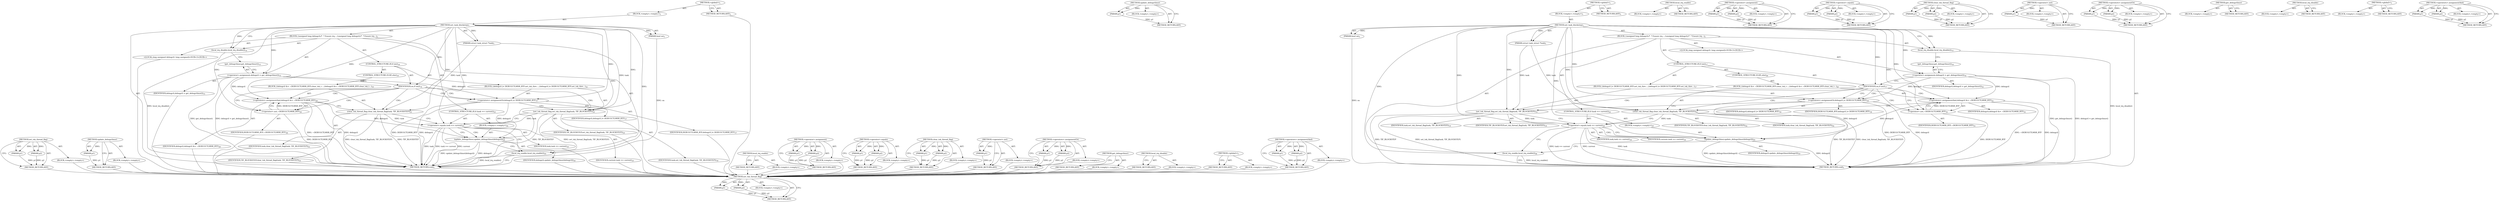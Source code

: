 digraph "&lt;operators&gt;.assignmentAnd" {
vulnerable_80 [label=<(METHOD,set_tsk_thread_flag)>];
vulnerable_81 [label=<(PARAM,p1)>];
vulnerable_82 [label=<(PARAM,p2)>];
vulnerable_83 [label=<(BLOCK,&lt;empty&gt;,&lt;empty&gt;)>];
vulnerable_84 [label=<(METHOD_RETURN,ANY)>];
vulnerable_104 [label=<(METHOD,update_debugctlmsr)>];
vulnerable_105 [label=<(PARAM,p1)>];
vulnerable_106 [label=<(BLOCK,&lt;empty&gt;,&lt;empty&gt;)>];
vulnerable_107 [label=<(METHOD_RETURN,ANY)>];
vulnerable_6 [label=<(METHOD,&lt;global&gt;)<SUB>1</SUB>>];
vulnerable_7 [label=<(BLOCK,&lt;empty&gt;,&lt;empty&gt;)<SUB>1</SUB>>];
vulnerable_8 [label=<(METHOD,set_task_blockstep)<SUB>1</SUB>>];
vulnerable_9 [label=<(PARAM,struct task_struct *task)<SUB>1</SUB>>];
vulnerable_10 [label=<(PARAM,bool on)<SUB>1</SUB>>];
vulnerable_11 [label=<(BLOCK,{
	unsigned long debugctl;

	/*
 	 * Ensure irq...,{
	unsigned long debugctl;

	/*
 	 * Ensure irq...)<SUB>2</SUB>>];
vulnerable_12 [label="<(LOCAL,long unsigned debugctl: long unsigned)<SUB>3</SUB>>"];
vulnerable_13 [label=<(local_irq_disable,local_irq_disable())<SUB>14</SUB>>];
vulnerable_14 [label=<(&lt;operator&gt;.assignment,debugctl = get_debugctlmsr())<SUB>15</SUB>>];
vulnerable_15 [label=<(IDENTIFIER,debugctl,debugctl = get_debugctlmsr())<SUB>15</SUB>>];
vulnerable_16 [label=<(get_debugctlmsr,get_debugctlmsr())<SUB>15</SUB>>];
vulnerable_17 [label=<(CONTROL_STRUCTURE,IF,if (on))<SUB>16</SUB>>];
vulnerable_18 [label=<(IDENTIFIER,on,if (on))<SUB>16</SUB>>];
vulnerable_19 [label=<(BLOCK,{
		debugctl |= DEBUGCTLMSR_BTF;
		set_tsk_thre...,{
		debugctl |= DEBUGCTLMSR_BTF;
		set_tsk_thre...)<SUB>16</SUB>>];
vulnerable_20 [label=<(&lt;operators&gt;.assignmentOr,debugctl |= DEBUGCTLMSR_BTF)<SUB>17</SUB>>];
vulnerable_21 [label=<(IDENTIFIER,debugctl,debugctl |= DEBUGCTLMSR_BTF)<SUB>17</SUB>>];
vulnerable_22 [label=<(IDENTIFIER,DEBUGCTLMSR_BTF,debugctl |= DEBUGCTLMSR_BTF)<SUB>17</SUB>>];
vulnerable_23 [label=<(set_tsk_thread_flag,set_tsk_thread_flag(task, TIF_BLOCKSTEP))<SUB>18</SUB>>];
vulnerable_24 [label=<(IDENTIFIER,task,set_tsk_thread_flag(task, TIF_BLOCKSTEP))<SUB>18</SUB>>];
vulnerable_25 [label=<(IDENTIFIER,TIF_BLOCKSTEP,set_tsk_thread_flag(task, TIF_BLOCKSTEP))<SUB>18</SUB>>];
vulnerable_26 [label=<(CONTROL_STRUCTURE,ELSE,else)<SUB>19</SUB>>];
vulnerable_27 [label=<(BLOCK,{
		debugctl &amp;= ~DEBUGCTLMSR_BTF;
		clear_tsk_t...,{
		debugctl &amp;= ~DEBUGCTLMSR_BTF;
		clear_tsk_t...)<SUB>19</SUB>>];
vulnerable_28 [label=<(&lt;operators&gt;.assignmentAnd,debugctl &amp;= ~DEBUGCTLMSR_BTF)<SUB>20</SUB>>];
vulnerable_29 [label=<(IDENTIFIER,debugctl,debugctl &amp;= ~DEBUGCTLMSR_BTF)<SUB>20</SUB>>];
vulnerable_30 [label=<(&lt;operator&gt;.not,~DEBUGCTLMSR_BTF)<SUB>20</SUB>>];
vulnerable_31 [label=<(IDENTIFIER,DEBUGCTLMSR_BTF,~DEBUGCTLMSR_BTF)<SUB>20</SUB>>];
vulnerable_32 [label=<(clear_tsk_thread_flag,clear_tsk_thread_flag(task, TIF_BLOCKSTEP))<SUB>21</SUB>>];
vulnerable_33 [label=<(IDENTIFIER,task,clear_tsk_thread_flag(task, TIF_BLOCKSTEP))<SUB>21</SUB>>];
vulnerable_34 [label=<(IDENTIFIER,TIF_BLOCKSTEP,clear_tsk_thread_flag(task, TIF_BLOCKSTEP))<SUB>21</SUB>>];
vulnerable_35 [label=<(CONTROL_STRUCTURE,IF,if (task == current))<SUB>23</SUB>>];
vulnerable_36 [label=<(&lt;operator&gt;.equals,task == current)<SUB>23</SUB>>];
vulnerable_37 [label=<(IDENTIFIER,task,task == current)<SUB>23</SUB>>];
vulnerable_38 [label=<(IDENTIFIER,current,task == current)<SUB>23</SUB>>];
vulnerable_39 [label=<(BLOCK,&lt;empty&gt;,&lt;empty&gt;)<SUB>24</SUB>>];
vulnerable_40 [label=<(update_debugctlmsr,update_debugctlmsr(debugctl))<SUB>24</SUB>>];
vulnerable_41 [label=<(IDENTIFIER,debugctl,update_debugctlmsr(debugctl))<SUB>24</SUB>>];
vulnerable_42 [label=<(local_irq_enable,local_irq_enable())<SUB>25</SUB>>];
vulnerable_43 [label=<(METHOD_RETURN,void)<SUB>1</SUB>>];
vulnerable_45 [label=<(METHOD_RETURN,ANY)<SUB>1</SUB>>];
vulnerable_108 [label=<(METHOD,local_irq_enable)>];
vulnerable_109 [label=<(BLOCK,&lt;empty&gt;,&lt;empty&gt;)>];
vulnerable_110 [label=<(METHOD_RETURN,ANY)>];
vulnerable_67 [label=<(METHOD,&lt;operator&gt;.assignment)>];
vulnerable_68 [label=<(PARAM,p1)>];
vulnerable_69 [label=<(PARAM,p2)>];
vulnerable_70 [label=<(BLOCK,&lt;empty&gt;,&lt;empty&gt;)>];
vulnerable_71 [label=<(METHOD_RETURN,ANY)>];
vulnerable_99 [label=<(METHOD,&lt;operator&gt;.equals)>];
vulnerable_100 [label=<(PARAM,p1)>];
vulnerable_101 [label=<(PARAM,p2)>];
vulnerable_102 [label=<(BLOCK,&lt;empty&gt;,&lt;empty&gt;)>];
vulnerable_103 [label=<(METHOD_RETURN,ANY)>];
vulnerable_94 [label=<(METHOD,clear_tsk_thread_flag)>];
vulnerable_95 [label=<(PARAM,p1)>];
vulnerable_96 [label=<(PARAM,p2)>];
vulnerable_97 [label=<(BLOCK,&lt;empty&gt;,&lt;empty&gt;)>];
vulnerable_98 [label=<(METHOD_RETURN,ANY)>];
vulnerable_90 [label=<(METHOD,&lt;operator&gt;.not)>];
vulnerable_91 [label=<(PARAM,p1)>];
vulnerable_92 [label=<(BLOCK,&lt;empty&gt;,&lt;empty&gt;)>];
vulnerable_93 [label=<(METHOD_RETURN,ANY)>];
vulnerable_75 [label=<(METHOD,&lt;operators&gt;.assignmentOr)>];
vulnerable_76 [label=<(PARAM,p1)>];
vulnerable_77 [label=<(PARAM,p2)>];
vulnerable_78 [label=<(BLOCK,&lt;empty&gt;,&lt;empty&gt;)>];
vulnerable_79 [label=<(METHOD_RETURN,ANY)>];
vulnerable_72 [label=<(METHOD,get_debugctlmsr)>];
vulnerable_73 [label=<(BLOCK,&lt;empty&gt;,&lt;empty&gt;)>];
vulnerable_74 [label=<(METHOD_RETURN,ANY)>];
vulnerable_64 [label=<(METHOD,local_irq_disable)>];
vulnerable_65 [label=<(BLOCK,&lt;empty&gt;,&lt;empty&gt;)>];
vulnerable_66 [label=<(METHOD_RETURN,ANY)>];
vulnerable_58 [label=<(METHOD,&lt;global&gt;)<SUB>1</SUB>>];
vulnerable_59 [label=<(BLOCK,&lt;empty&gt;,&lt;empty&gt;)>];
vulnerable_60 [label=<(METHOD_RETURN,ANY)>];
vulnerable_85 [label=<(METHOD,&lt;operators&gt;.assignmentAnd)>];
vulnerable_86 [label=<(PARAM,p1)>];
vulnerable_87 [label=<(PARAM,p2)>];
vulnerable_88 [label=<(BLOCK,&lt;empty&gt;,&lt;empty&gt;)>];
vulnerable_89 [label=<(METHOD_RETURN,ANY)>];
fixed_80 [label=<(METHOD,set_tsk_thread_flag)>];
fixed_81 [label=<(PARAM,p1)>];
fixed_82 [label=<(PARAM,p2)>];
fixed_83 [label=<(BLOCK,&lt;empty&gt;,&lt;empty&gt;)>];
fixed_84 [label=<(METHOD_RETURN,ANY)>];
fixed_104 [label=<(METHOD,update_debugctlmsr)>];
fixed_105 [label=<(PARAM,p1)>];
fixed_106 [label=<(BLOCK,&lt;empty&gt;,&lt;empty&gt;)>];
fixed_107 [label=<(METHOD_RETURN,ANY)>];
fixed_6 [label=<(METHOD,&lt;global&gt;)<SUB>1</SUB>>];
fixed_7 [label=<(BLOCK,&lt;empty&gt;,&lt;empty&gt;)<SUB>1</SUB>>];
fixed_8 [label=<(METHOD,set_task_blockstep)<SUB>1</SUB>>];
fixed_9 [label=<(PARAM,struct task_struct *task)<SUB>1</SUB>>];
fixed_10 [label=<(PARAM,bool on)<SUB>1</SUB>>];
fixed_11 [label=<(BLOCK,{
	unsigned long debugctl;

	/*
 	 * Ensure irq...,{
	unsigned long debugctl;

	/*
 	 * Ensure irq...)<SUB>2</SUB>>];
fixed_12 [label="<(LOCAL,long unsigned debugctl: long unsigned)<SUB>3</SUB>>"];
fixed_13 [label=<(local_irq_disable,local_irq_disable())<SUB>15</SUB>>];
fixed_14 [label=<(&lt;operator&gt;.assignment,debugctl = get_debugctlmsr())<SUB>16</SUB>>];
fixed_15 [label=<(IDENTIFIER,debugctl,debugctl = get_debugctlmsr())<SUB>16</SUB>>];
fixed_16 [label=<(get_debugctlmsr,get_debugctlmsr())<SUB>16</SUB>>];
fixed_17 [label=<(CONTROL_STRUCTURE,IF,if (on))<SUB>17</SUB>>];
fixed_18 [label=<(IDENTIFIER,on,if (on))<SUB>17</SUB>>];
fixed_19 [label=<(BLOCK,{
		debugctl |= DEBUGCTLMSR_BTF;
		set_tsk_thre...,{
		debugctl |= DEBUGCTLMSR_BTF;
		set_tsk_thre...)<SUB>17</SUB>>];
fixed_20 [label=<(&lt;operators&gt;.assignmentOr,debugctl |= DEBUGCTLMSR_BTF)<SUB>18</SUB>>];
fixed_21 [label=<(IDENTIFIER,debugctl,debugctl |= DEBUGCTLMSR_BTF)<SUB>18</SUB>>];
fixed_22 [label=<(IDENTIFIER,DEBUGCTLMSR_BTF,debugctl |= DEBUGCTLMSR_BTF)<SUB>18</SUB>>];
fixed_23 [label=<(set_tsk_thread_flag,set_tsk_thread_flag(task, TIF_BLOCKSTEP))<SUB>19</SUB>>];
fixed_24 [label=<(IDENTIFIER,task,set_tsk_thread_flag(task, TIF_BLOCKSTEP))<SUB>19</SUB>>];
fixed_25 [label=<(IDENTIFIER,TIF_BLOCKSTEP,set_tsk_thread_flag(task, TIF_BLOCKSTEP))<SUB>19</SUB>>];
fixed_26 [label=<(CONTROL_STRUCTURE,ELSE,else)<SUB>20</SUB>>];
fixed_27 [label=<(BLOCK,{
		debugctl &amp;= ~DEBUGCTLMSR_BTF;
		clear_tsk_t...,{
		debugctl &amp;= ~DEBUGCTLMSR_BTF;
		clear_tsk_t...)<SUB>20</SUB>>];
fixed_28 [label=<(&lt;operators&gt;.assignmentAnd,debugctl &amp;= ~DEBUGCTLMSR_BTF)<SUB>21</SUB>>];
fixed_29 [label=<(IDENTIFIER,debugctl,debugctl &amp;= ~DEBUGCTLMSR_BTF)<SUB>21</SUB>>];
fixed_30 [label=<(&lt;operator&gt;.not,~DEBUGCTLMSR_BTF)<SUB>21</SUB>>];
fixed_31 [label=<(IDENTIFIER,DEBUGCTLMSR_BTF,~DEBUGCTLMSR_BTF)<SUB>21</SUB>>];
fixed_32 [label=<(clear_tsk_thread_flag,clear_tsk_thread_flag(task, TIF_BLOCKSTEP))<SUB>22</SUB>>];
fixed_33 [label=<(IDENTIFIER,task,clear_tsk_thread_flag(task, TIF_BLOCKSTEP))<SUB>22</SUB>>];
fixed_34 [label=<(IDENTIFIER,TIF_BLOCKSTEP,clear_tsk_thread_flag(task, TIF_BLOCKSTEP))<SUB>22</SUB>>];
fixed_35 [label=<(CONTROL_STRUCTURE,IF,if (task == current))<SUB>24</SUB>>];
fixed_36 [label=<(&lt;operator&gt;.equals,task == current)<SUB>24</SUB>>];
fixed_37 [label=<(IDENTIFIER,task,task == current)<SUB>24</SUB>>];
fixed_38 [label=<(IDENTIFIER,current,task == current)<SUB>24</SUB>>];
fixed_39 [label=<(BLOCK,&lt;empty&gt;,&lt;empty&gt;)<SUB>25</SUB>>];
fixed_40 [label=<(update_debugctlmsr,update_debugctlmsr(debugctl))<SUB>25</SUB>>];
fixed_41 [label=<(IDENTIFIER,debugctl,update_debugctlmsr(debugctl))<SUB>25</SUB>>];
fixed_42 [label=<(local_irq_enable,local_irq_enable())<SUB>26</SUB>>];
fixed_43 [label=<(METHOD_RETURN,void)<SUB>1</SUB>>];
fixed_45 [label=<(METHOD_RETURN,ANY)<SUB>1</SUB>>];
fixed_108 [label=<(METHOD,local_irq_enable)>];
fixed_109 [label=<(BLOCK,&lt;empty&gt;,&lt;empty&gt;)>];
fixed_110 [label=<(METHOD_RETURN,ANY)>];
fixed_67 [label=<(METHOD,&lt;operator&gt;.assignment)>];
fixed_68 [label=<(PARAM,p1)>];
fixed_69 [label=<(PARAM,p2)>];
fixed_70 [label=<(BLOCK,&lt;empty&gt;,&lt;empty&gt;)>];
fixed_71 [label=<(METHOD_RETURN,ANY)>];
fixed_99 [label=<(METHOD,&lt;operator&gt;.equals)>];
fixed_100 [label=<(PARAM,p1)>];
fixed_101 [label=<(PARAM,p2)>];
fixed_102 [label=<(BLOCK,&lt;empty&gt;,&lt;empty&gt;)>];
fixed_103 [label=<(METHOD_RETURN,ANY)>];
fixed_94 [label=<(METHOD,clear_tsk_thread_flag)>];
fixed_95 [label=<(PARAM,p1)>];
fixed_96 [label=<(PARAM,p2)>];
fixed_97 [label=<(BLOCK,&lt;empty&gt;,&lt;empty&gt;)>];
fixed_98 [label=<(METHOD_RETURN,ANY)>];
fixed_90 [label=<(METHOD,&lt;operator&gt;.not)>];
fixed_91 [label=<(PARAM,p1)>];
fixed_92 [label=<(BLOCK,&lt;empty&gt;,&lt;empty&gt;)>];
fixed_93 [label=<(METHOD_RETURN,ANY)>];
fixed_75 [label=<(METHOD,&lt;operators&gt;.assignmentOr)>];
fixed_76 [label=<(PARAM,p1)>];
fixed_77 [label=<(PARAM,p2)>];
fixed_78 [label=<(BLOCK,&lt;empty&gt;,&lt;empty&gt;)>];
fixed_79 [label=<(METHOD_RETURN,ANY)>];
fixed_72 [label=<(METHOD,get_debugctlmsr)>];
fixed_73 [label=<(BLOCK,&lt;empty&gt;,&lt;empty&gt;)>];
fixed_74 [label=<(METHOD_RETURN,ANY)>];
fixed_64 [label=<(METHOD,local_irq_disable)>];
fixed_65 [label=<(BLOCK,&lt;empty&gt;,&lt;empty&gt;)>];
fixed_66 [label=<(METHOD_RETURN,ANY)>];
fixed_58 [label=<(METHOD,&lt;global&gt;)<SUB>1</SUB>>];
fixed_59 [label=<(BLOCK,&lt;empty&gt;,&lt;empty&gt;)>];
fixed_60 [label=<(METHOD_RETURN,ANY)>];
fixed_85 [label=<(METHOD,&lt;operators&gt;.assignmentAnd)>];
fixed_86 [label=<(PARAM,p1)>];
fixed_87 [label=<(PARAM,p2)>];
fixed_88 [label=<(BLOCK,&lt;empty&gt;,&lt;empty&gt;)>];
fixed_89 [label=<(METHOD_RETURN,ANY)>];
vulnerable_80 -> vulnerable_81  [key=0, label="AST: "];
vulnerable_80 -> vulnerable_81  [key=1, label="DDG: "];
vulnerable_80 -> vulnerable_83  [key=0, label="AST: "];
vulnerable_80 -> vulnerable_82  [key=0, label="AST: "];
vulnerable_80 -> vulnerable_82  [key=1, label="DDG: "];
vulnerable_80 -> vulnerable_84  [key=0, label="AST: "];
vulnerable_80 -> vulnerable_84  [key=1, label="CFG: "];
vulnerable_81 -> vulnerable_84  [key=0, label="DDG: p1"];
vulnerable_82 -> vulnerable_84  [key=0, label="DDG: p2"];
vulnerable_83 -> fixed_80  [key=0];
vulnerable_84 -> fixed_80  [key=0];
vulnerable_104 -> vulnerable_105  [key=0, label="AST: "];
vulnerable_104 -> vulnerable_105  [key=1, label="DDG: "];
vulnerable_104 -> vulnerable_106  [key=0, label="AST: "];
vulnerable_104 -> vulnerable_107  [key=0, label="AST: "];
vulnerable_104 -> vulnerable_107  [key=1, label="CFG: "];
vulnerable_105 -> vulnerable_107  [key=0, label="DDG: p1"];
vulnerable_106 -> fixed_80  [key=0];
vulnerable_107 -> fixed_80  [key=0];
vulnerable_6 -> vulnerable_7  [key=0, label="AST: "];
vulnerable_6 -> vulnerable_45  [key=0, label="AST: "];
vulnerable_6 -> vulnerable_45  [key=1, label="CFG: "];
vulnerable_7 -> vulnerable_8  [key=0, label="AST: "];
vulnerable_8 -> vulnerable_9  [key=0, label="AST: "];
vulnerable_8 -> vulnerable_9  [key=1, label="DDG: "];
vulnerable_8 -> vulnerable_10  [key=0, label="AST: "];
vulnerable_8 -> vulnerable_10  [key=1, label="DDG: "];
vulnerable_8 -> vulnerable_11  [key=0, label="AST: "];
vulnerable_8 -> vulnerable_43  [key=0, label="AST: "];
vulnerable_8 -> vulnerable_13  [key=0, label="CFG: "];
vulnerable_8 -> vulnerable_13  [key=1, label="DDG: "];
vulnerable_8 -> vulnerable_14  [key=0, label="DDG: "];
vulnerable_8 -> vulnerable_42  [key=0, label="DDG: "];
vulnerable_8 -> vulnerable_18  [key=0, label="DDG: "];
vulnerable_8 -> vulnerable_20  [key=0, label="DDG: "];
vulnerable_8 -> vulnerable_36  [key=0, label="DDG: "];
vulnerable_8 -> vulnerable_23  [key=0, label="DDG: "];
vulnerable_8 -> vulnerable_40  [key=0, label="DDG: "];
vulnerable_8 -> vulnerable_28  [key=0, label="DDG: "];
vulnerable_8 -> vulnerable_32  [key=0, label="DDG: "];
vulnerable_8 -> vulnerable_30  [key=0, label="DDG: "];
vulnerable_9 -> vulnerable_23  [key=0, label="DDG: task"];
vulnerable_9 -> vulnerable_32  [key=0, label="DDG: task"];
vulnerable_10 -> vulnerable_43  [key=0, label="DDG: on"];
vulnerable_11 -> vulnerable_12  [key=0, label="AST: "];
vulnerable_11 -> vulnerable_13  [key=0, label="AST: "];
vulnerable_11 -> vulnerable_14  [key=0, label="AST: "];
vulnerable_11 -> vulnerable_17  [key=0, label="AST: "];
vulnerable_11 -> vulnerable_35  [key=0, label="AST: "];
vulnerable_11 -> vulnerable_42  [key=0, label="AST: "];
vulnerable_12 -> fixed_80  [key=0];
vulnerable_13 -> vulnerable_16  [key=0, label="CFG: "];
vulnerable_13 -> vulnerable_43  [key=0, label="DDG: local_irq_disable()"];
vulnerable_14 -> vulnerable_15  [key=0, label="AST: "];
vulnerable_14 -> vulnerable_16  [key=0, label="AST: "];
vulnerable_14 -> vulnerable_18  [key=0, label="CFG: "];
vulnerable_14 -> vulnerable_43  [key=0, label="DDG: get_debugctlmsr()"];
vulnerable_14 -> vulnerable_43  [key=1, label="DDG: debugctl = get_debugctlmsr()"];
vulnerable_14 -> vulnerable_20  [key=0, label="DDG: debugctl"];
vulnerable_14 -> vulnerable_28  [key=0, label="DDG: debugctl"];
vulnerable_15 -> fixed_80  [key=0];
vulnerable_16 -> vulnerable_14  [key=0, label="CFG: "];
vulnerable_17 -> vulnerable_18  [key=0, label="AST: "];
vulnerable_17 -> vulnerable_19  [key=0, label="AST: "];
vulnerable_17 -> vulnerable_26  [key=0, label="AST: "];
vulnerable_18 -> vulnerable_20  [key=0, label="CFG: "];
vulnerable_18 -> vulnerable_20  [key=1, label="CDG: "];
vulnerable_18 -> vulnerable_30  [key=0, label="CFG: "];
vulnerable_18 -> vulnerable_30  [key=1, label="CDG: "];
vulnerable_18 -> vulnerable_32  [key=0, label="CDG: "];
vulnerable_18 -> vulnerable_23  [key=0, label="CDG: "];
vulnerable_18 -> vulnerable_28  [key=0, label="CDG: "];
vulnerable_19 -> vulnerable_20  [key=0, label="AST: "];
vulnerable_19 -> vulnerable_23  [key=0, label="AST: "];
vulnerable_20 -> vulnerable_21  [key=0, label="AST: "];
vulnerable_20 -> vulnerable_22  [key=0, label="AST: "];
vulnerable_20 -> vulnerable_23  [key=0, label="CFG: "];
vulnerable_20 -> vulnerable_43  [key=0, label="DDG: debugctl"];
vulnerable_20 -> vulnerable_43  [key=1, label="DDG: DEBUGCTLMSR_BTF"];
vulnerable_20 -> vulnerable_40  [key=0, label="DDG: debugctl"];
vulnerable_21 -> fixed_80  [key=0];
vulnerable_22 -> fixed_80  [key=0];
vulnerable_23 -> vulnerable_24  [key=0, label="AST: "];
vulnerable_23 -> vulnerable_25  [key=0, label="AST: "];
vulnerable_23 -> vulnerable_36  [key=0, label="CFG: "];
vulnerable_23 -> vulnerable_36  [key=1, label="DDG: task"];
vulnerable_23 -> vulnerable_43  [key=0, label="DDG: TIF_BLOCKSTEP"];
vulnerable_23 -> vulnerable_43  [key=1, label="DDG: set_tsk_thread_flag(task, TIF_BLOCKSTEP)"];
vulnerable_24 -> fixed_80  [key=0];
vulnerable_25 -> fixed_80  [key=0];
vulnerable_26 -> vulnerable_27  [key=0, label="AST: "];
vulnerable_27 -> vulnerable_28  [key=0, label="AST: "];
vulnerable_27 -> vulnerable_32  [key=0, label="AST: "];
vulnerable_28 -> vulnerable_29  [key=0, label="AST: "];
vulnerable_28 -> vulnerable_30  [key=0, label="AST: "];
vulnerable_28 -> vulnerable_32  [key=0, label="CFG: "];
vulnerable_28 -> vulnerable_43  [key=0, label="DDG: debugctl"];
vulnerable_28 -> vulnerable_43  [key=1, label="DDG: ~DEBUGCTLMSR_BTF"];
vulnerable_28 -> vulnerable_40  [key=0, label="DDG: debugctl"];
vulnerable_29 -> fixed_80  [key=0];
vulnerable_30 -> vulnerable_31  [key=0, label="AST: "];
vulnerable_30 -> vulnerable_28  [key=0, label="CFG: "];
vulnerable_30 -> vulnerable_28  [key=1, label="DDG: DEBUGCTLMSR_BTF"];
vulnerable_30 -> vulnerable_43  [key=0, label="DDG: DEBUGCTLMSR_BTF"];
vulnerable_31 -> fixed_80  [key=0];
vulnerable_32 -> vulnerable_33  [key=0, label="AST: "];
vulnerable_32 -> vulnerable_34  [key=0, label="AST: "];
vulnerable_32 -> vulnerable_36  [key=0, label="CFG: "];
vulnerable_32 -> vulnerable_36  [key=1, label="DDG: task"];
vulnerable_32 -> vulnerable_43  [key=0, label="DDG: TIF_BLOCKSTEP"];
vulnerable_32 -> vulnerable_43  [key=1, label="DDG: clear_tsk_thread_flag(task, TIF_BLOCKSTEP)"];
vulnerable_33 -> fixed_80  [key=0];
vulnerable_34 -> fixed_80  [key=0];
vulnerable_35 -> vulnerable_36  [key=0, label="AST: "];
vulnerable_35 -> vulnerable_39  [key=0, label="AST: "];
vulnerable_36 -> vulnerable_37  [key=0, label="AST: "];
vulnerable_36 -> vulnerable_38  [key=0, label="AST: "];
vulnerable_36 -> vulnerable_42  [key=0, label="CFG: "];
vulnerable_36 -> vulnerable_40  [key=0, label="CFG: "];
vulnerable_36 -> vulnerable_40  [key=1, label="CDG: "];
vulnerable_36 -> vulnerable_43  [key=0, label="DDG: task"];
vulnerable_36 -> vulnerable_43  [key=1, label="DDG: task == current"];
vulnerable_36 -> vulnerable_43  [key=2, label="DDG: current"];
vulnerable_37 -> fixed_80  [key=0];
vulnerable_38 -> fixed_80  [key=0];
vulnerable_39 -> vulnerable_40  [key=0, label="AST: "];
vulnerable_40 -> vulnerable_41  [key=0, label="AST: "];
vulnerable_40 -> vulnerable_42  [key=0, label="CFG: "];
vulnerable_40 -> vulnerable_43  [key=0, label="DDG: debugctl"];
vulnerable_40 -> vulnerable_43  [key=1, label="DDG: update_debugctlmsr(debugctl)"];
vulnerable_41 -> fixed_80  [key=0];
vulnerable_42 -> vulnerable_43  [key=0, label="CFG: "];
vulnerable_42 -> vulnerable_43  [key=1, label="DDG: local_irq_enable()"];
vulnerable_43 -> fixed_80  [key=0];
vulnerable_45 -> fixed_80  [key=0];
vulnerable_108 -> vulnerable_109  [key=0, label="AST: "];
vulnerable_108 -> vulnerable_110  [key=0, label="AST: "];
vulnerable_108 -> vulnerable_110  [key=1, label="CFG: "];
vulnerable_109 -> fixed_80  [key=0];
vulnerable_110 -> fixed_80  [key=0];
vulnerable_67 -> vulnerable_68  [key=0, label="AST: "];
vulnerable_67 -> vulnerable_68  [key=1, label="DDG: "];
vulnerable_67 -> vulnerable_70  [key=0, label="AST: "];
vulnerable_67 -> vulnerable_69  [key=0, label="AST: "];
vulnerable_67 -> vulnerable_69  [key=1, label="DDG: "];
vulnerable_67 -> vulnerable_71  [key=0, label="AST: "];
vulnerable_67 -> vulnerable_71  [key=1, label="CFG: "];
vulnerable_68 -> vulnerable_71  [key=0, label="DDG: p1"];
vulnerable_69 -> vulnerable_71  [key=0, label="DDG: p2"];
vulnerable_70 -> fixed_80  [key=0];
vulnerable_71 -> fixed_80  [key=0];
vulnerable_99 -> vulnerable_100  [key=0, label="AST: "];
vulnerable_99 -> vulnerable_100  [key=1, label="DDG: "];
vulnerable_99 -> vulnerable_102  [key=0, label="AST: "];
vulnerable_99 -> vulnerable_101  [key=0, label="AST: "];
vulnerable_99 -> vulnerable_101  [key=1, label="DDG: "];
vulnerable_99 -> vulnerable_103  [key=0, label="AST: "];
vulnerable_99 -> vulnerable_103  [key=1, label="CFG: "];
vulnerable_100 -> vulnerable_103  [key=0, label="DDG: p1"];
vulnerable_101 -> vulnerable_103  [key=0, label="DDG: p2"];
vulnerable_102 -> fixed_80  [key=0];
vulnerable_103 -> fixed_80  [key=0];
vulnerable_94 -> vulnerable_95  [key=0, label="AST: "];
vulnerable_94 -> vulnerable_95  [key=1, label="DDG: "];
vulnerable_94 -> vulnerable_97  [key=0, label="AST: "];
vulnerable_94 -> vulnerable_96  [key=0, label="AST: "];
vulnerable_94 -> vulnerable_96  [key=1, label="DDG: "];
vulnerable_94 -> vulnerable_98  [key=0, label="AST: "];
vulnerable_94 -> vulnerable_98  [key=1, label="CFG: "];
vulnerable_95 -> vulnerable_98  [key=0, label="DDG: p1"];
vulnerable_96 -> vulnerable_98  [key=0, label="DDG: p2"];
vulnerable_97 -> fixed_80  [key=0];
vulnerable_98 -> fixed_80  [key=0];
vulnerable_90 -> vulnerable_91  [key=0, label="AST: "];
vulnerable_90 -> vulnerable_91  [key=1, label="DDG: "];
vulnerable_90 -> vulnerable_92  [key=0, label="AST: "];
vulnerable_90 -> vulnerable_93  [key=0, label="AST: "];
vulnerable_90 -> vulnerable_93  [key=1, label="CFG: "];
vulnerable_91 -> vulnerable_93  [key=0, label="DDG: p1"];
vulnerable_92 -> fixed_80  [key=0];
vulnerable_93 -> fixed_80  [key=0];
vulnerable_75 -> vulnerable_76  [key=0, label="AST: "];
vulnerable_75 -> vulnerable_76  [key=1, label="DDG: "];
vulnerable_75 -> vulnerable_78  [key=0, label="AST: "];
vulnerable_75 -> vulnerable_77  [key=0, label="AST: "];
vulnerable_75 -> vulnerable_77  [key=1, label="DDG: "];
vulnerable_75 -> vulnerable_79  [key=0, label="AST: "];
vulnerable_75 -> vulnerable_79  [key=1, label="CFG: "];
vulnerable_76 -> vulnerable_79  [key=0, label="DDG: p1"];
vulnerable_77 -> vulnerable_79  [key=0, label="DDG: p2"];
vulnerable_78 -> fixed_80  [key=0];
vulnerable_79 -> fixed_80  [key=0];
vulnerable_72 -> vulnerable_73  [key=0, label="AST: "];
vulnerable_72 -> vulnerable_74  [key=0, label="AST: "];
vulnerable_72 -> vulnerable_74  [key=1, label="CFG: "];
vulnerable_73 -> fixed_80  [key=0];
vulnerable_74 -> fixed_80  [key=0];
vulnerable_64 -> vulnerable_65  [key=0, label="AST: "];
vulnerable_64 -> vulnerable_66  [key=0, label="AST: "];
vulnerable_64 -> vulnerable_66  [key=1, label="CFG: "];
vulnerable_65 -> fixed_80  [key=0];
vulnerable_66 -> fixed_80  [key=0];
vulnerable_58 -> vulnerable_59  [key=0, label="AST: "];
vulnerable_58 -> vulnerable_60  [key=0, label="AST: "];
vulnerable_58 -> vulnerable_60  [key=1, label="CFG: "];
vulnerable_59 -> fixed_80  [key=0];
vulnerable_60 -> fixed_80  [key=0];
vulnerable_85 -> vulnerable_86  [key=0, label="AST: "];
vulnerable_85 -> vulnerable_86  [key=1, label="DDG: "];
vulnerable_85 -> vulnerable_88  [key=0, label="AST: "];
vulnerable_85 -> vulnerable_87  [key=0, label="AST: "];
vulnerable_85 -> vulnerable_87  [key=1, label="DDG: "];
vulnerable_85 -> vulnerable_89  [key=0, label="AST: "];
vulnerable_85 -> vulnerable_89  [key=1, label="CFG: "];
vulnerable_86 -> vulnerable_89  [key=0, label="DDG: p1"];
vulnerable_87 -> vulnerable_89  [key=0, label="DDG: p2"];
vulnerable_88 -> fixed_80  [key=0];
vulnerable_89 -> fixed_80  [key=0];
fixed_80 -> fixed_81  [key=0, label="AST: "];
fixed_80 -> fixed_81  [key=1, label="DDG: "];
fixed_80 -> fixed_83  [key=0, label="AST: "];
fixed_80 -> fixed_82  [key=0, label="AST: "];
fixed_80 -> fixed_82  [key=1, label="DDG: "];
fixed_80 -> fixed_84  [key=0, label="AST: "];
fixed_80 -> fixed_84  [key=1, label="CFG: "];
fixed_81 -> fixed_84  [key=0, label="DDG: p1"];
fixed_82 -> fixed_84  [key=0, label="DDG: p2"];
fixed_104 -> fixed_105  [key=0, label="AST: "];
fixed_104 -> fixed_105  [key=1, label="DDG: "];
fixed_104 -> fixed_106  [key=0, label="AST: "];
fixed_104 -> fixed_107  [key=0, label="AST: "];
fixed_104 -> fixed_107  [key=1, label="CFG: "];
fixed_105 -> fixed_107  [key=0, label="DDG: p1"];
fixed_6 -> fixed_7  [key=0, label="AST: "];
fixed_6 -> fixed_45  [key=0, label="AST: "];
fixed_6 -> fixed_45  [key=1, label="CFG: "];
fixed_7 -> fixed_8  [key=0, label="AST: "];
fixed_8 -> fixed_9  [key=0, label="AST: "];
fixed_8 -> fixed_9  [key=1, label="DDG: "];
fixed_8 -> fixed_10  [key=0, label="AST: "];
fixed_8 -> fixed_10  [key=1, label="DDG: "];
fixed_8 -> fixed_11  [key=0, label="AST: "];
fixed_8 -> fixed_43  [key=0, label="AST: "];
fixed_8 -> fixed_13  [key=0, label="CFG: "];
fixed_8 -> fixed_13  [key=1, label="DDG: "];
fixed_8 -> fixed_14  [key=0, label="DDG: "];
fixed_8 -> fixed_42  [key=0, label="DDG: "];
fixed_8 -> fixed_18  [key=0, label="DDG: "];
fixed_8 -> fixed_20  [key=0, label="DDG: "];
fixed_8 -> fixed_36  [key=0, label="DDG: "];
fixed_8 -> fixed_23  [key=0, label="DDG: "];
fixed_8 -> fixed_40  [key=0, label="DDG: "];
fixed_8 -> fixed_28  [key=0, label="DDG: "];
fixed_8 -> fixed_32  [key=0, label="DDG: "];
fixed_8 -> fixed_30  [key=0, label="DDG: "];
fixed_9 -> fixed_23  [key=0, label="DDG: task"];
fixed_9 -> fixed_32  [key=0, label="DDG: task"];
fixed_10 -> fixed_43  [key=0, label="DDG: on"];
fixed_11 -> fixed_12  [key=0, label="AST: "];
fixed_11 -> fixed_13  [key=0, label="AST: "];
fixed_11 -> fixed_14  [key=0, label="AST: "];
fixed_11 -> fixed_17  [key=0, label="AST: "];
fixed_11 -> fixed_35  [key=0, label="AST: "];
fixed_11 -> fixed_42  [key=0, label="AST: "];
fixed_13 -> fixed_16  [key=0, label="CFG: "];
fixed_13 -> fixed_43  [key=0, label="DDG: local_irq_disable()"];
fixed_14 -> fixed_15  [key=0, label="AST: "];
fixed_14 -> fixed_16  [key=0, label="AST: "];
fixed_14 -> fixed_18  [key=0, label="CFG: "];
fixed_14 -> fixed_43  [key=0, label="DDG: get_debugctlmsr()"];
fixed_14 -> fixed_43  [key=1, label="DDG: debugctl = get_debugctlmsr()"];
fixed_14 -> fixed_20  [key=0, label="DDG: debugctl"];
fixed_14 -> fixed_28  [key=0, label="DDG: debugctl"];
fixed_16 -> fixed_14  [key=0, label="CFG: "];
fixed_17 -> fixed_18  [key=0, label="AST: "];
fixed_17 -> fixed_19  [key=0, label="AST: "];
fixed_17 -> fixed_26  [key=0, label="AST: "];
fixed_18 -> fixed_20  [key=0, label="CFG: "];
fixed_18 -> fixed_20  [key=1, label="CDG: "];
fixed_18 -> fixed_30  [key=0, label="CFG: "];
fixed_18 -> fixed_30  [key=1, label="CDG: "];
fixed_18 -> fixed_32  [key=0, label="CDG: "];
fixed_18 -> fixed_23  [key=0, label="CDG: "];
fixed_18 -> fixed_28  [key=0, label="CDG: "];
fixed_19 -> fixed_20  [key=0, label="AST: "];
fixed_19 -> fixed_23  [key=0, label="AST: "];
fixed_20 -> fixed_21  [key=0, label="AST: "];
fixed_20 -> fixed_22  [key=0, label="AST: "];
fixed_20 -> fixed_23  [key=0, label="CFG: "];
fixed_20 -> fixed_43  [key=0, label="DDG: debugctl"];
fixed_20 -> fixed_43  [key=1, label="DDG: DEBUGCTLMSR_BTF"];
fixed_20 -> fixed_40  [key=0, label="DDG: debugctl"];
fixed_23 -> fixed_24  [key=0, label="AST: "];
fixed_23 -> fixed_25  [key=0, label="AST: "];
fixed_23 -> fixed_36  [key=0, label="CFG: "];
fixed_23 -> fixed_36  [key=1, label="DDG: task"];
fixed_23 -> fixed_43  [key=0, label="DDG: TIF_BLOCKSTEP"];
fixed_23 -> fixed_43  [key=1, label="DDG: set_tsk_thread_flag(task, TIF_BLOCKSTEP)"];
fixed_26 -> fixed_27  [key=0, label="AST: "];
fixed_27 -> fixed_28  [key=0, label="AST: "];
fixed_27 -> fixed_32  [key=0, label="AST: "];
fixed_28 -> fixed_29  [key=0, label="AST: "];
fixed_28 -> fixed_30  [key=0, label="AST: "];
fixed_28 -> fixed_32  [key=0, label="CFG: "];
fixed_28 -> fixed_43  [key=0, label="DDG: debugctl"];
fixed_28 -> fixed_43  [key=1, label="DDG: ~DEBUGCTLMSR_BTF"];
fixed_28 -> fixed_40  [key=0, label="DDG: debugctl"];
fixed_30 -> fixed_31  [key=0, label="AST: "];
fixed_30 -> fixed_28  [key=0, label="CFG: "];
fixed_30 -> fixed_28  [key=1, label="DDG: DEBUGCTLMSR_BTF"];
fixed_30 -> fixed_43  [key=0, label="DDG: DEBUGCTLMSR_BTF"];
fixed_32 -> fixed_33  [key=0, label="AST: "];
fixed_32 -> fixed_34  [key=0, label="AST: "];
fixed_32 -> fixed_36  [key=0, label="CFG: "];
fixed_32 -> fixed_36  [key=1, label="DDG: task"];
fixed_32 -> fixed_43  [key=0, label="DDG: TIF_BLOCKSTEP"];
fixed_32 -> fixed_43  [key=1, label="DDG: clear_tsk_thread_flag(task, TIF_BLOCKSTEP)"];
fixed_35 -> fixed_36  [key=0, label="AST: "];
fixed_35 -> fixed_39  [key=0, label="AST: "];
fixed_36 -> fixed_37  [key=0, label="AST: "];
fixed_36 -> fixed_38  [key=0, label="AST: "];
fixed_36 -> fixed_42  [key=0, label="CFG: "];
fixed_36 -> fixed_40  [key=0, label="CFG: "];
fixed_36 -> fixed_40  [key=1, label="CDG: "];
fixed_36 -> fixed_43  [key=0, label="DDG: task"];
fixed_36 -> fixed_43  [key=1, label="DDG: task == current"];
fixed_36 -> fixed_43  [key=2, label="DDG: current"];
fixed_39 -> fixed_40  [key=0, label="AST: "];
fixed_40 -> fixed_41  [key=0, label="AST: "];
fixed_40 -> fixed_42  [key=0, label="CFG: "];
fixed_40 -> fixed_43  [key=0, label="DDG: debugctl"];
fixed_40 -> fixed_43  [key=1, label="DDG: update_debugctlmsr(debugctl)"];
fixed_42 -> fixed_43  [key=0, label="CFG: "];
fixed_42 -> fixed_43  [key=1, label="DDG: local_irq_enable()"];
fixed_108 -> fixed_109  [key=0, label="AST: "];
fixed_108 -> fixed_110  [key=0, label="AST: "];
fixed_108 -> fixed_110  [key=1, label="CFG: "];
fixed_67 -> fixed_68  [key=0, label="AST: "];
fixed_67 -> fixed_68  [key=1, label="DDG: "];
fixed_67 -> fixed_70  [key=0, label="AST: "];
fixed_67 -> fixed_69  [key=0, label="AST: "];
fixed_67 -> fixed_69  [key=1, label="DDG: "];
fixed_67 -> fixed_71  [key=0, label="AST: "];
fixed_67 -> fixed_71  [key=1, label="CFG: "];
fixed_68 -> fixed_71  [key=0, label="DDG: p1"];
fixed_69 -> fixed_71  [key=0, label="DDG: p2"];
fixed_99 -> fixed_100  [key=0, label="AST: "];
fixed_99 -> fixed_100  [key=1, label="DDG: "];
fixed_99 -> fixed_102  [key=0, label="AST: "];
fixed_99 -> fixed_101  [key=0, label="AST: "];
fixed_99 -> fixed_101  [key=1, label="DDG: "];
fixed_99 -> fixed_103  [key=0, label="AST: "];
fixed_99 -> fixed_103  [key=1, label="CFG: "];
fixed_100 -> fixed_103  [key=0, label="DDG: p1"];
fixed_101 -> fixed_103  [key=0, label="DDG: p2"];
fixed_94 -> fixed_95  [key=0, label="AST: "];
fixed_94 -> fixed_95  [key=1, label="DDG: "];
fixed_94 -> fixed_97  [key=0, label="AST: "];
fixed_94 -> fixed_96  [key=0, label="AST: "];
fixed_94 -> fixed_96  [key=1, label="DDG: "];
fixed_94 -> fixed_98  [key=0, label="AST: "];
fixed_94 -> fixed_98  [key=1, label="CFG: "];
fixed_95 -> fixed_98  [key=0, label="DDG: p1"];
fixed_96 -> fixed_98  [key=0, label="DDG: p2"];
fixed_90 -> fixed_91  [key=0, label="AST: "];
fixed_90 -> fixed_91  [key=1, label="DDG: "];
fixed_90 -> fixed_92  [key=0, label="AST: "];
fixed_90 -> fixed_93  [key=0, label="AST: "];
fixed_90 -> fixed_93  [key=1, label="CFG: "];
fixed_91 -> fixed_93  [key=0, label="DDG: p1"];
fixed_75 -> fixed_76  [key=0, label="AST: "];
fixed_75 -> fixed_76  [key=1, label="DDG: "];
fixed_75 -> fixed_78  [key=0, label="AST: "];
fixed_75 -> fixed_77  [key=0, label="AST: "];
fixed_75 -> fixed_77  [key=1, label="DDG: "];
fixed_75 -> fixed_79  [key=0, label="AST: "];
fixed_75 -> fixed_79  [key=1, label="CFG: "];
fixed_76 -> fixed_79  [key=0, label="DDG: p1"];
fixed_77 -> fixed_79  [key=0, label="DDG: p2"];
fixed_72 -> fixed_73  [key=0, label="AST: "];
fixed_72 -> fixed_74  [key=0, label="AST: "];
fixed_72 -> fixed_74  [key=1, label="CFG: "];
fixed_64 -> fixed_65  [key=0, label="AST: "];
fixed_64 -> fixed_66  [key=0, label="AST: "];
fixed_64 -> fixed_66  [key=1, label="CFG: "];
fixed_58 -> fixed_59  [key=0, label="AST: "];
fixed_58 -> fixed_60  [key=0, label="AST: "];
fixed_58 -> fixed_60  [key=1, label="CFG: "];
fixed_85 -> fixed_86  [key=0, label="AST: "];
fixed_85 -> fixed_86  [key=1, label="DDG: "];
fixed_85 -> fixed_88  [key=0, label="AST: "];
fixed_85 -> fixed_87  [key=0, label="AST: "];
fixed_85 -> fixed_87  [key=1, label="DDG: "];
fixed_85 -> fixed_89  [key=0, label="AST: "];
fixed_85 -> fixed_89  [key=1, label="CFG: "];
fixed_86 -> fixed_89  [key=0, label="DDG: p1"];
fixed_87 -> fixed_89  [key=0, label="DDG: p2"];
}
